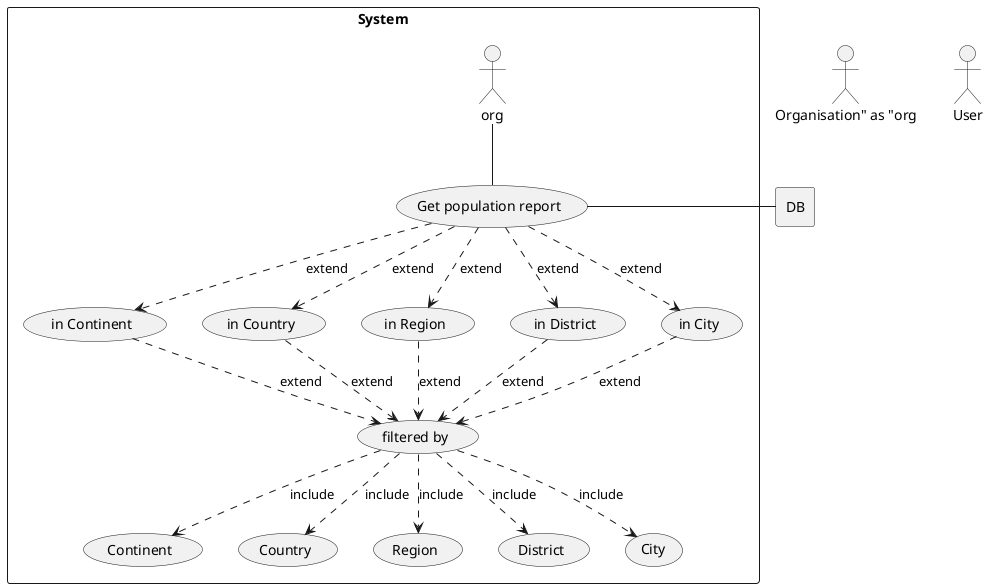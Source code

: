 @startuml

actor "Organisation" as "org"
actor "User"

rectangle DB

rectangle System{
    usecase uc1 as "Get population report"
    usecase uc_pc as "in Continent"
    usecase uc_pcn as "in Country"
    usecase uc_pr as "in Region"
    usecase uc_pdt as "in District"
    usecase uc_pct as "in City"
    usecase uc_filter as "filtered by"
    usecase uc_f_c as "Continent"
    usecase uc_f_cn as "Country"
    usecase uc_f_r as "Region"
    usecase uc_f_dt as "District"
    usecase uc_f_ct as "City"

    org -- uc1
    uc1 - DB
    uc1 ..> uc_pc : extend
    uc1 ..> uc_pcn : extend
    uc1 ..> uc_pr : extend
    uc1 ..> uc_pdt : extend
    uc1 ..> uc_pct : extend
    uc_pc ..> uc_filter : extend
    uc_pcn ..> uc_filter : extend
    uc_pr ..> uc_filter : extend
    uc_pdt ..> uc_filter : extend
    uc_pct ..> uc_filter : extend
    uc_filter ..> uc_f_c : include
    uc_filter ..> uc_f_cn : include
    uc_filter ..> uc_f_r : include
    uc_filter ..> uc_f_dt : include
    uc_filter ..> uc_f_ct: include

    }
@enduml

this code is only here as a pastebin in case we need more verbose expressions
    uc_pct ..> uc_f_ct : exclude
    uc_pdt ..> uc_f_dt : exclude
    uc_pr ..> uc_f_r : exclude
    uc_pcn ..> uc_f_cn : exclude
    uc_pc ..> uc_f_c : exclude